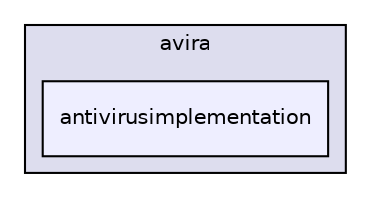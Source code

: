 digraph "D:/work/projects/POC/AntivirusImplementation/app/src/main/java/com/avira/antivirusimplementation" {
  compound=true
  node [ fontsize="10", fontname="Helvetica"];
  edge [ labelfontsize="10", labelfontname="Helvetica"];
  subgraph clusterdir_7b5bc2a9ad80bbcc9c93929938dd5407 {
    graph [ bgcolor="#ddddee", pencolor="black", label="avira" fontname="Helvetica", fontsize="10", URL="dir_7b5bc2a9ad80bbcc9c93929938dd5407.html"]
  dir_94c6ec0e22628dc11bac21c4c405fcde [shape=box, label="antivirusimplementation", style="filled", fillcolor="#eeeeff", pencolor="black", URL="dir_94c6ec0e22628dc11bac21c4c405fcde.html"];
  }
}
